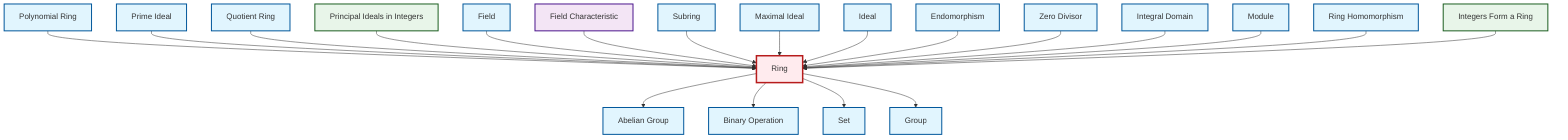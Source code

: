 graph TD
    classDef definition fill:#e1f5fe,stroke:#01579b,stroke-width:2px
    classDef theorem fill:#f3e5f5,stroke:#4a148c,stroke-width:2px
    classDef axiom fill:#fff3e0,stroke:#e65100,stroke-width:2px
    classDef example fill:#e8f5e9,stroke:#1b5e20,stroke-width:2px
    classDef current fill:#ffebee,stroke:#b71c1c,stroke-width:3px
    def-integral-domain["Integral Domain"]:::definition
    def-module["Module"]:::definition
    def-binary-operation["Binary Operation"]:::definition
    def-set["Set"]:::definition
    def-zero-divisor["Zero Divisor"]:::definition
    def-quotient-ring["Quotient Ring"]:::definition
    def-abelian-group["Abelian Group"]:::definition
    def-polynomial-ring["Polynomial Ring"]:::definition
    ex-integers-ring["Integers Form a Ring"]:::example
    def-field["Field"]:::definition
    def-ring-homomorphism["Ring Homomorphism"]:::definition
    ex-principal-ideal["Principal Ideals in Integers"]:::example
    def-endomorphism["Endomorphism"]:::definition
    def-ideal["Ideal"]:::definition
    def-prime-ideal["Prime Ideal"]:::definition
    def-subring["Subring"]:::definition
    def-ring["Ring"]:::definition
    def-maximal-ideal["Maximal Ideal"]:::definition
    thm-field-characteristic["Field Characteristic"]:::theorem
    def-group["Group"]:::definition
    def-polynomial-ring --> def-ring
    def-prime-ideal --> def-ring
    def-quotient-ring --> def-ring
    def-ring --> def-abelian-group
    ex-principal-ideal --> def-ring
    def-field --> def-ring
    thm-field-characteristic --> def-ring
    def-subring --> def-ring
    def-ring --> def-binary-operation
    def-maximal-ideal --> def-ring
    def-ideal --> def-ring
    def-endomorphism --> def-ring
    def-zero-divisor --> def-ring
    def-integral-domain --> def-ring
    def-ring --> def-set
    def-ring --> def-group
    def-module --> def-ring
    def-ring-homomorphism --> def-ring
    ex-integers-ring --> def-ring
    class def-ring current